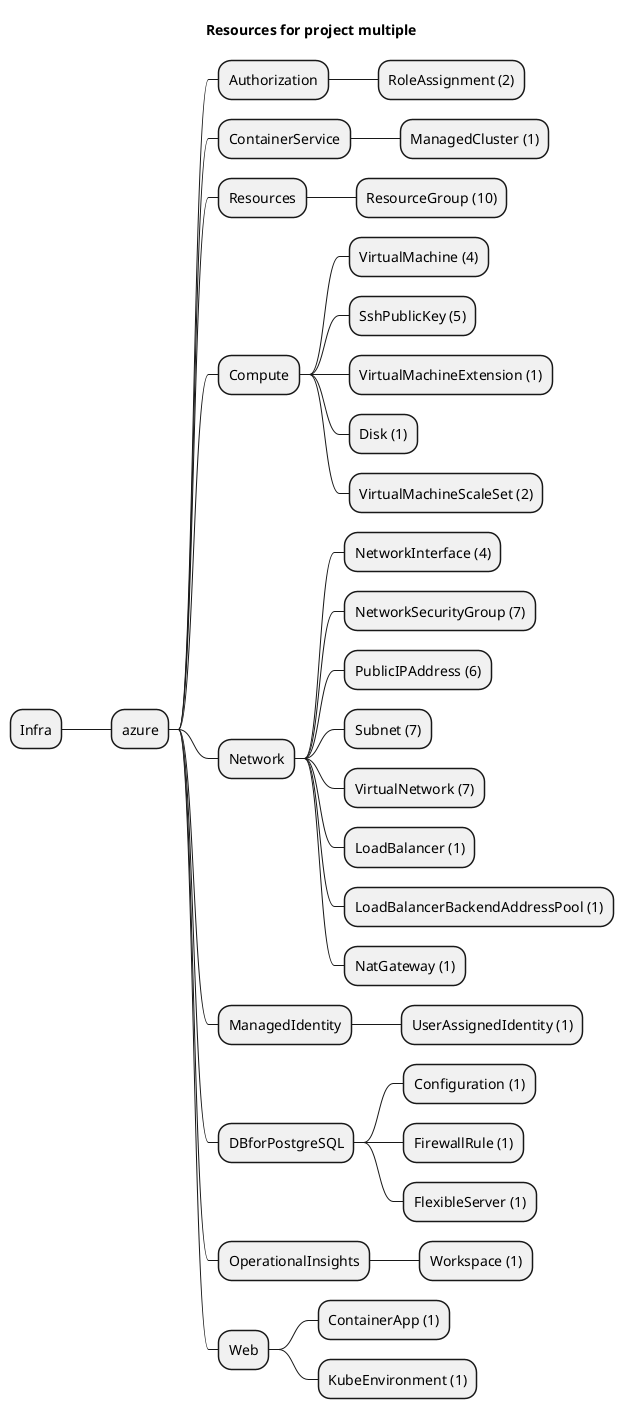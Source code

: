 @startmindmap
title Resources for project multiple
skinparam monochrome true
+ Infra
++ azure
+++ Authorization
++++ RoleAssignment (2)
+++ ContainerService
++++ ManagedCluster (1)
+++ Resources
++++ ResourceGroup (10)
+++ Compute
++++ VirtualMachine (4)
++++ SshPublicKey (5)
++++ VirtualMachineExtension (1)
++++ Disk (1)
++++ VirtualMachineScaleSet (2)
+++ Network
++++ NetworkInterface (4)
++++ NetworkSecurityGroup (7)
++++ PublicIPAddress (6)
++++ Subnet (7)
++++ VirtualNetwork (7)
++++ LoadBalancer (1)
++++ LoadBalancerBackendAddressPool (1)
++++ NatGateway (1)
+++ ManagedIdentity
++++ UserAssignedIdentity (1)
+++ DBforPostgreSQL
++++ Configuration (1)
++++ FirewallRule (1)
++++ FlexibleServer (1)
+++ OperationalInsights
++++ Workspace (1)
+++ Web
++++ ContainerApp (1)
++++ KubeEnvironment (1)
@endmindmap